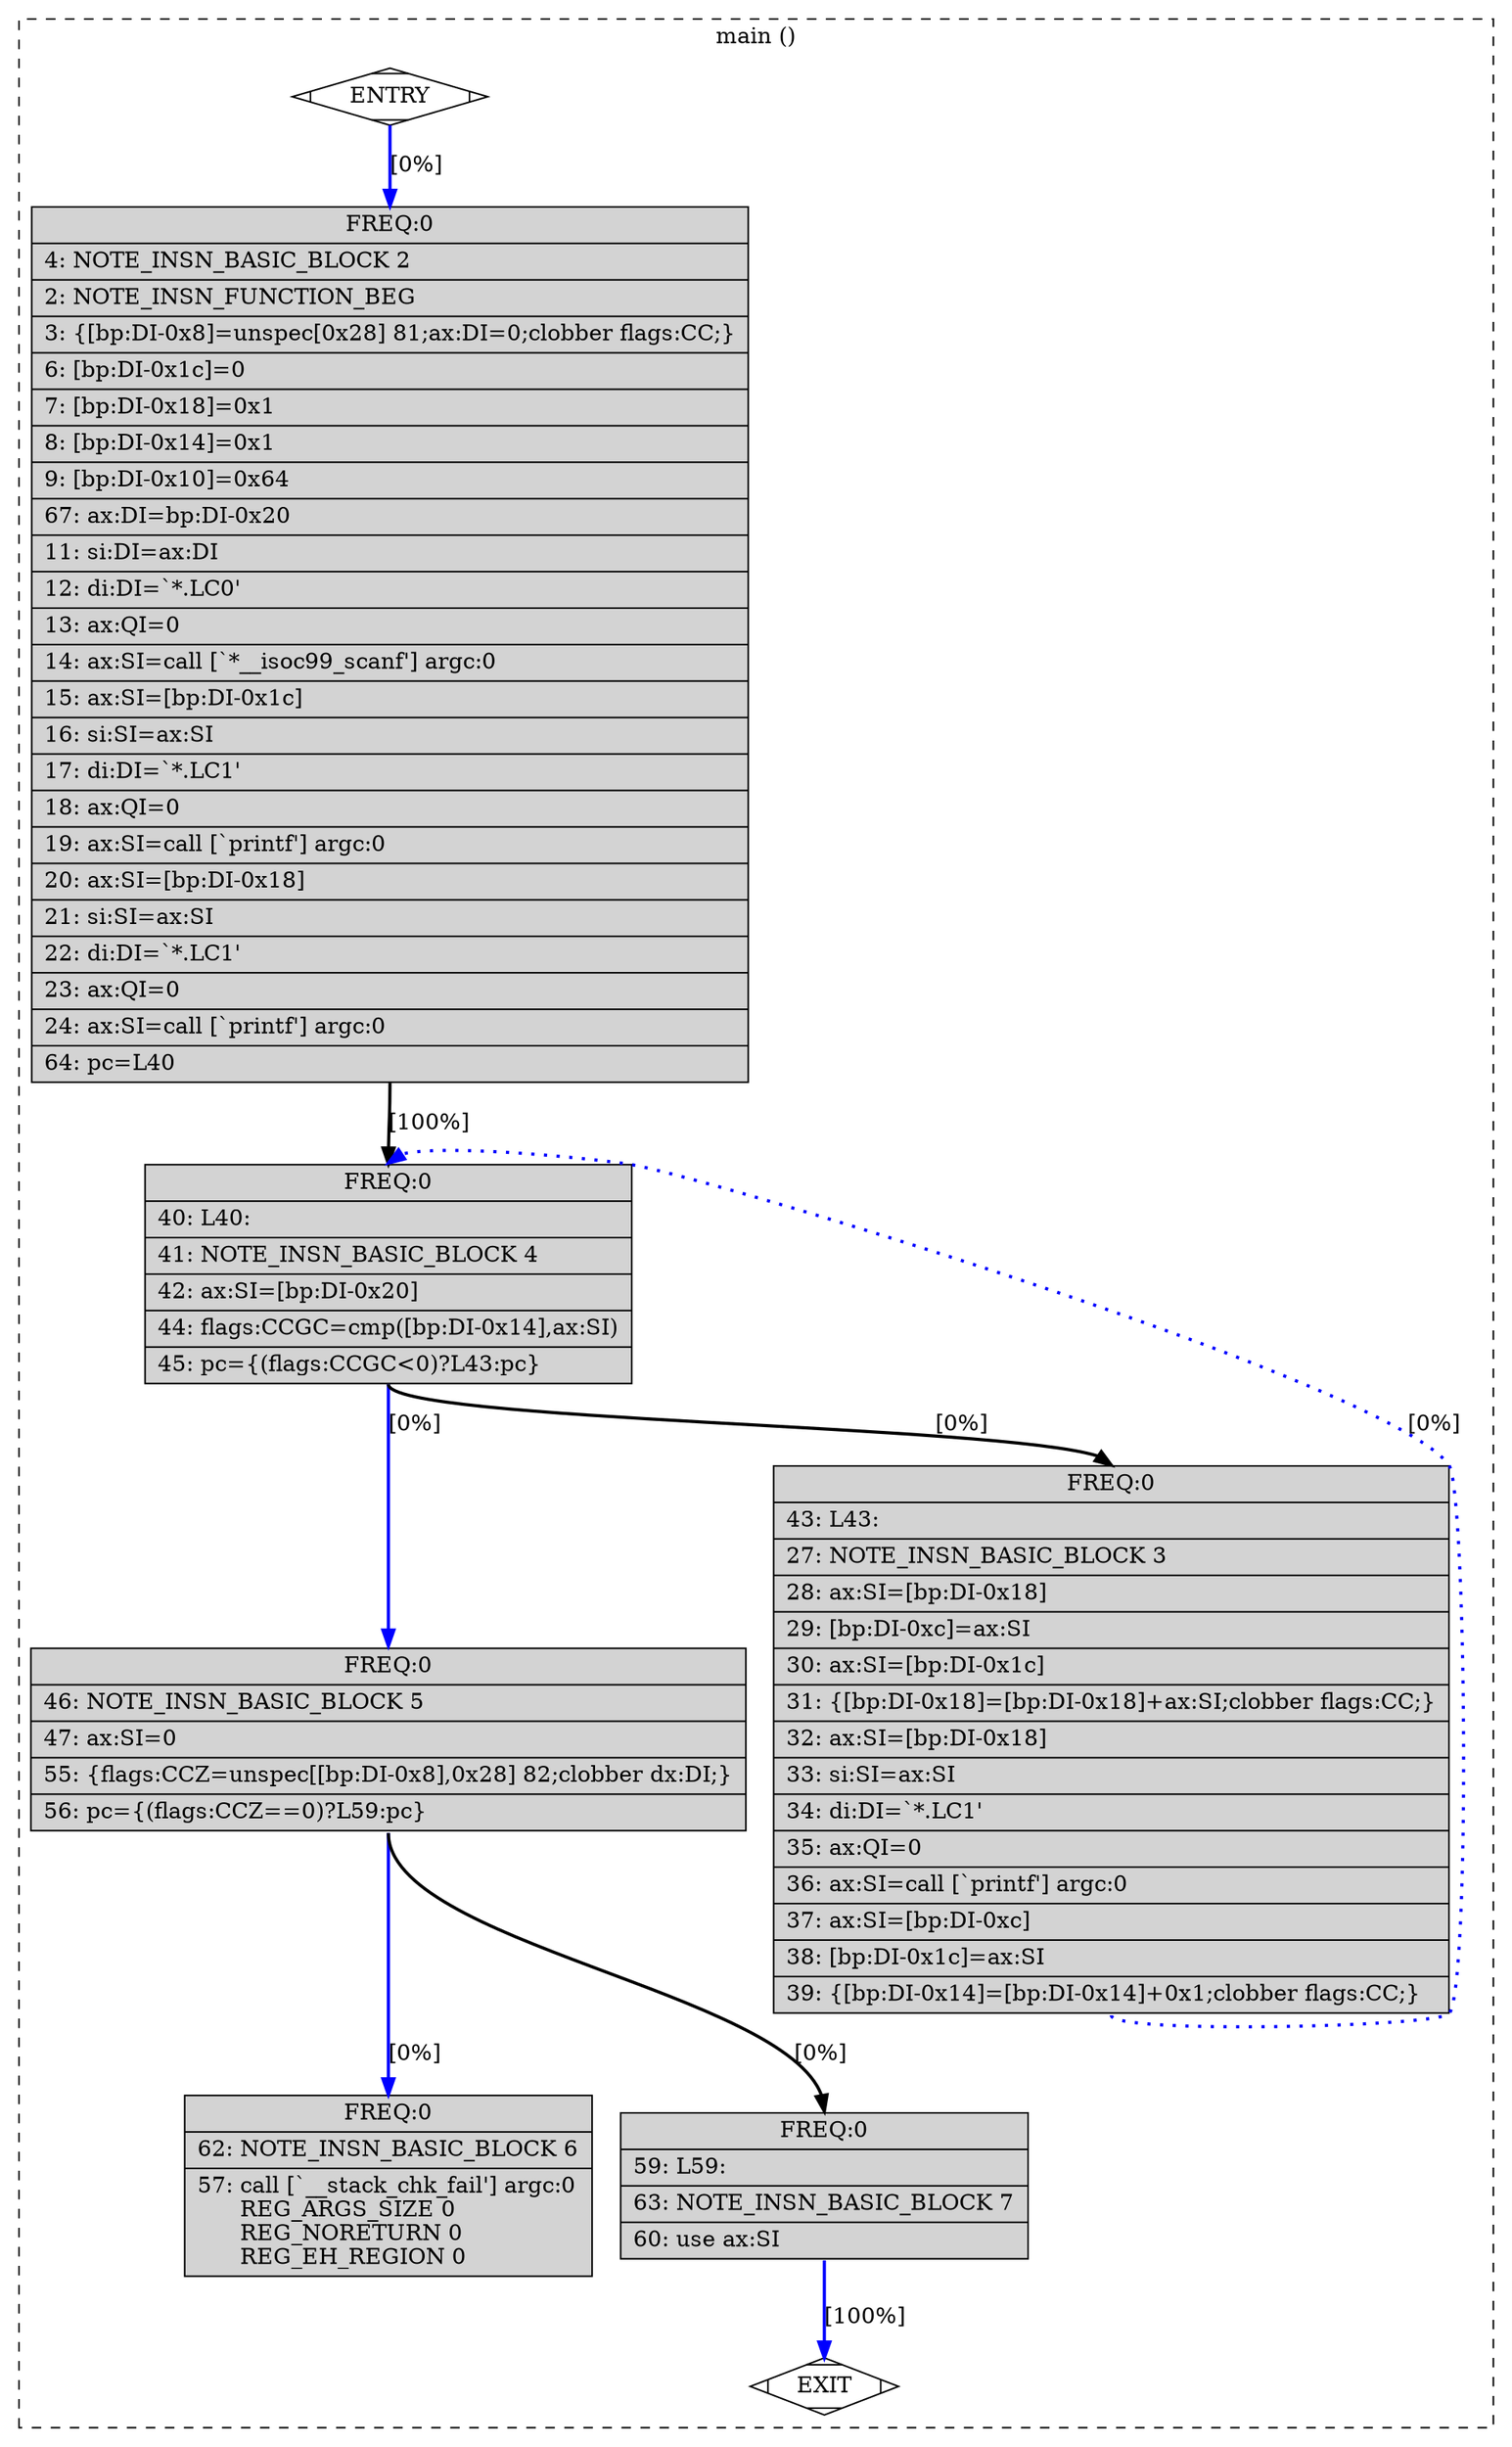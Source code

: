 digraph "main.c.278r.split2" {
overlap=false;
subgraph "cluster_main" {
	style="dashed";
	color="black";
	label="main ()";
	fn_0_basic_block_0 [shape=Mdiamond,style=filled,fillcolor=white,label="ENTRY"];

	fn_0_basic_block_2 [shape=record,style=filled,fillcolor=lightgrey,label="{ FREQ:0 |\ \ \ \ 4:\ NOTE_INSN_BASIC_BLOCK\ 2\l\
|\ \ \ \ 2:\ NOTE_INSN_FUNCTION_BEG\l\
|\ \ \ \ 3:\ \{[bp:DI-0x8]=unspec[0x28]\ 81;ax:DI=0;clobber\ flags:CC;\}\l\
|\ \ \ \ 6:\ [bp:DI-0x1c]=0\l\
|\ \ \ \ 7:\ [bp:DI-0x18]=0x1\l\
|\ \ \ \ 8:\ [bp:DI-0x14]=0x1\l\
|\ \ \ \ 9:\ [bp:DI-0x10]=0x64\l\
|\ \ \ 67:\ ax:DI=bp:DI-0x20\l\
|\ \ \ 11:\ si:DI=ax:DI\l\
|\ \ \ 12:\ di:DI=`*.LC0'\l\
|\ \ \ 13:\ ax:QI=0\l\
|\ \ \ 14:\ ax:SI=call\ [`*__isoc99_scanf']\ argc:0\l\
|\ \ \ 15:\ ax:SI=[bp:DI-0x1c]\l\
|\ \ \ 16:\ si:SI=ax:SI\l\
|\ \ \ 17:\ di:DI=`*.LC1'\l\
|\ \ \ 18:\ ax:QI=0\l\
|\ \ \ 19:\ ax:SI=call\ [`printf']\ argc:0\l\
|\ \ \ 20:\ ax:SI=[bp:DI-0x18]\l\
|\ \ \ 21:\ si:SI=ax:SI\l\
|\ \ \ 22:\ di:DI=`*.LC1'\l\
|\ \ \ 23:\ ax:QI=0\l\
|\ \ \ 24:\ ax:SI=call\ [`printf']\ argc:0\l\
|\ \ \ 64:\ pc=L40\l\
}"];

	fn_0_basic_block_4 [shape=record,style=filled,fillcolor=lightgrey,label="{ FREQ:0 |\ \ \ 40:\ L40:\l\
|\ \ \ 41:\ NOTE_INSN_BASIC_BLOCK\ 4\l\
|\ \ \ 42:\ ax:SI=[bp:DI-0x20]\l\
|\ \ \ 44:\ flags:CCGC=cmp([bp:DI-0x14],ax:SI)\l\
|\ \ \ 45:\ pc=\{(flags:CCGC\<0)?L43:pc\}\l\
}"];

	fn_0_basic_block_5 [shape=record,style=filled,fillcolor=lightgrey,label="{ FREQ:0 |\ \ \ 46:\ NOTE_INSN_BASIC_BLOCK\ 5\l\
|\ \ \ 47:\ ax:SI=0\l\
|\ \ \ 55:\ \{flags:CCZ=unspec[[bp:DI-0x8],0x28]\ 82;clobber\ dx:DI;\}\l\
|\ \ \ 56:\ pc=\{(flags:CCZ==0)?L59:pc\}\l\
}"];

	fn_0_basic_block_6 [shape=record,style=filled,fillcolor=lightgrey,label="{ FREQ:0 |\ \ \ 62:\ NOTE_INSN_BASIC_BLOCK\ 6\l\
|\ \ \ 57:\ call\ [`__stack_chk_fail']\ argc:0\l\
\ \ \ \ \ \ REG_ARGS_SIZE\ 0\l\
\ \ \ \ \ \ REG_NORETURN\ 0\l\
\ \ \ \ \ \ REG_EH_REGION\ 0\l\
}"];

	fn_0_basic_block_7 [shape=record,style=filled,fillcolor=lightgrey,label="{ FREQ:0 |\ \ \ 59:\ L59:\l\
|\ \ \ 63:\ NOTE_INSN_BASIC_BLOCK\ 7\l\
|\ \ \ 60:\ use\ ax:SI\l\
}"];

	fn_0_basic_block_3 [shape=record,style=filled,fillcolor=lightgrey,label="{ FREQ:0 |\ \ \ 43:\ L43:\l\
|\ \ \ 27:\ NOTE_INSN_BASIC_BLOCK\ 3\l\
|\ \ \ 28:\ ax:SI=[bp:DI-0x18]\l\
|\ \ \ 29:\ [bp:DI-0xc]=ax:SI\l\
|\ \ \ 30:\ ax:SI=[bp:DI-0x1c]\l\
|\ \ \ 31:\ \{[bp:DI-0x18]=[bp:DI-0x18]+ax:SI;clobber\ flags:CC;\}\l\
|\ \ \ 32:\ ax:SI=[bp:DI-0x18]\l\
|\ \ \ 33:\ si:SI=ax:SI\l\
|\ \ \ 34:\ di:DI=`*.LC1'\l\
|\ \ \ 35:\ ax:QI=0\l\
|\ \ \ 36:\ ax:SI=call\ [`printf']\ argc:0\l\
|\ \ \ 37:\ ax:SI=[bp:DI-0xc]\l\
|\ \ \ 38:\ [bp:DI-0x1c]=ax:SI\l\
|\ \ \ 39:\ \{[bp:DI-0x14]=[bp:DI-0x14]+0x1;clobber\ flags:CC;\}\l\
}"];

	fn_0_basic_block_1 [shape=Mdiamond,style=filled,fillcolor=white,label="EXIT"];

	fn_0_basic_block_0:s -> fn_0_basic_block_2:n [style="solid,bold",color=blue,weight=100,constraint=true, label="[0%]"];
	fn_0_basic_block_2:s -> fn_0_basic_block_4:n [style="solid,bold",color=black,weight=10,constraint=true, label="[100%]"];
	fn_0_basic_block_3:s -> fn_0_basic_block_4:n [style="dotted,bold",color=blue,weight=10,constraint=false, label="[0%]"];
	fn_0_basic_block_4:s -> fn_0_basic_block_3:n [style="solid,bold",color=black,weight=10,constraint=true, label="[0%]"];
	fn_0_basic_block_4:s -> fn_0_basic_block_5:n [style="solid,bold",color=blue,weight=100,constraint=true, label="[0%]"];
	fn_0_basic_block_5:s -> fn_0_basic_block_7:n [style="solid,bold",color=black,weight=10,constraint=true, label="[0%]"];
	fn_0_basic_block_5:s -> fn_0_basic_block_6:n [style="solid,bold",color=blue,weight=100,constraint=true, label="[0%]"];
	fn_0_basic_block_7:s -> fn_0_basic_block_1:n [style="solid,bold",color=blue,weight=100,constraint=true, label="[100%]"];
	fn_0_basic_block_0:s -> fn_0_basic_block_1:n [style="invis",constraint=true];
}
}
